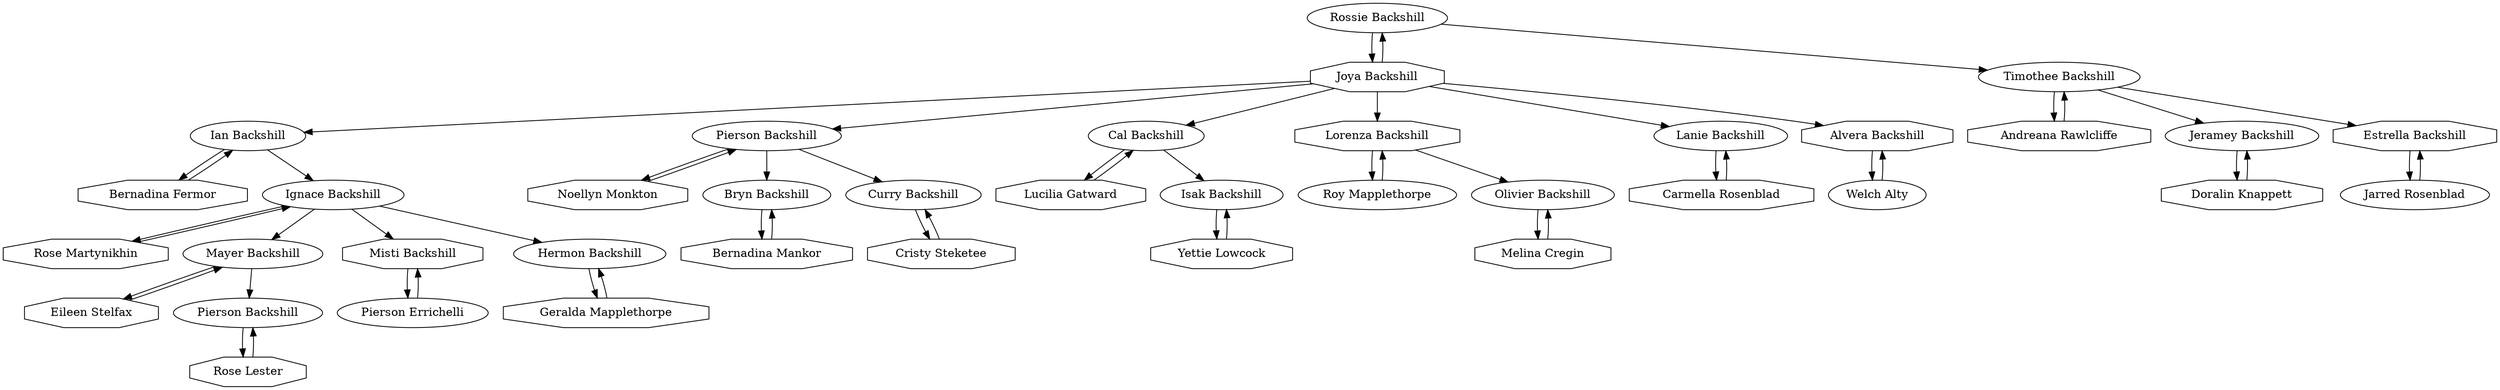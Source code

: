 // Family Tree
digraph {
	1 [label="Rossie Backshill"]
	1 -> 2
	2 [label="Joya Backshill" shape=octagon]
	2 -> 1
	3 [label="Ian Backshill"]
	2 -> 3
	3 -> 4
	4 [label="Bernadina Fermor" shape=octagon]
	4 -> 3
	5 [label="Pierson Backshill"]
	2 -> 5
	5 -> 6
	6 [label="Noellyn Monkton" shape=octagon]
	6 -> 5
	7 [label="Ignace Backshill"]
	3 -> 7
	7 -> 8
	8 [label="Rose Martynikhin" shape=octagon]
	8 -> 7
	9 [label="Timothee Backshill"]
	1 -> 9
	9 -> 10
	10 [label="Andreana Rawlcliffe" shape=octagon]
	10 -> 9
	11 [label="Cal Backshill"]
	2 -> 11
	11 -> 12
	12 [label="Lucilia Gatward" shape=octagon]
	12 -> 11
	13 [label="Lorenza Backshill" shape=octagon]
	2 -> 13
	13 -> 14
	14 [label="Roy Mapplethorpe"]
	14 -> 13
	15 [label="Bryn Backshill"]
	5 -> 15
	15 -> 16
	16 [label="Bernadina Mankor" shape=octagon]
	16 -> 15
	17 [label="Mayer Backshill"]
	7 -> 17
	17 -> 18
	18 [label="Eileen Stelfax" shape=octagon]
	18 -> 17
	19 [label="Misti Backshill" shape=octagon]
	7 -> 19
	19 -> 20
	20 [label="Pierson Errichelli"]
	20 -> 19
	21 [label="Lanie Backshill"]
	2 -> 21
	21 -> 22
	22 [label="Carmella Rosenblad" shape=octagon]
	22 -> 21
	23 [label="Alvera Backshill" shape=octagon]
	2 -> 23
	23 -> 24
	24 [label="Welch Alty"]
	24 -> 23
	25 [label="Curry Backshill"]
	5 -> 25
	25 -> 26
	26 [label="Cristy Steketee" shape=octagon]
	26 -> 25
	27 [label="Hermon Backshill"]
	7 -> 27
	27 -> 28
	28 [label="Geralda Mapplethorpe" shape=octagon]
	28 -> 27
	29 [label="Jeramey Backshill"]
	9 -> 29
	29 -> 30
	30 [label="Doralin Knappett" shape=octagon]
	30 -> 29
	31 [label="Estrella Backshill" shape=octagon]
	9 -> 31
	31 -> 32
	32 [label="Jarred Rosenblad"]
	32 -> 31
	33 [label="Isak Backshill"]
	11 -> 33
	33 -> 34
	34 [label="Yettie Lowcock" shape=octagon]
	34 -> 33
	35 [label="Olivier Backshill"]
	13 -> 35
	35 -> 36
	36 [label="Melina Cregin" shape=octagon]
	36 -> 35
	37 [label="Pierson Backshill"]
	17 -> 37
	37 -> 38
	38 [label="Rose Lester" shape=octagon]
	38 -> 37
}
